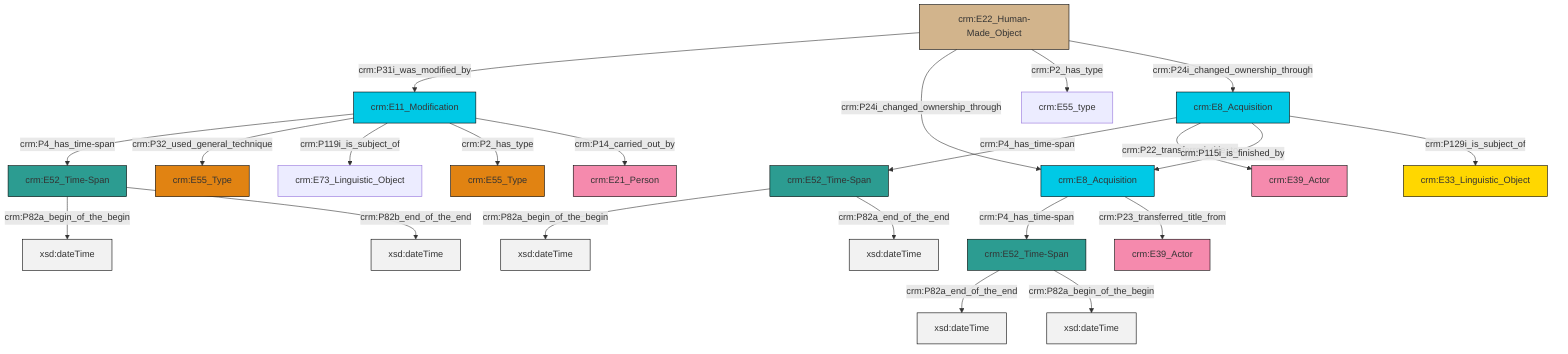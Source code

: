 graph TD
classDef Literal fill:#f2f2f2,stroke:#000000;
classDef CRM_Entity fill:#FFFFFF,stroke:#000000;
classDef Temporal_Entity fill:#00C9E6, stroke:#000000;
classDef Type fill:#E18312, stroke:#000000;
classDef Time-Span fill:#2C9C91, stroke:#000000;
classDef Appellation fill:#FFEB7F, stroke:#000000;
classDef Place fill:#008836, stroke:#000000;
classDef Persistent_Item fill:#B266B2, stroke:#000000;
classDef Conceptual_Object fill:#FFD700, stroke:#000000;
classDef Physical_Thing fill:#D2B48C, stroke:#000000;
classDef Actor fill:#f58aad, stroke:#000000;
classDef PC_Classes fill:#4ce600, stroke:#000000;
classDef Multi fill:#cccccc,stroke:#000000;

2["crm:E52_Time-Span"]:::Time-Span -->|crm:P82a_end_of_the_end| 3[xsd:dateTime]:::Literal
4["crm:E22_Human-Made_Object"]:::Physical_Thing -->|crm:P31i_was_modified_by| 5["crm:E11_Modification"]:::Temporal_Entity
6["crm:E52_Time-Span"]:::Time-Span -->|crm:P82a_begin_of_the_begin| 7[xsd:dateTime]:::Literal
11["crm:E8_Acquisition"]:::Temporal_Entity -->|crm:P4_has_time-span| 6["crm:E52_Time-Span"]:::Time-Span
12["crm:E8_Acquisition"]:::Temporal_Entity -->|crm:P4_has_time-span| 2["crm:E52_Time-Span"]:::Time-Span
5["crm:E11_Modification"]:::Temporal_Entity -->|crm:P4_has_time-span| 13["crm:E52_Time-Span"]:::Time-Span
13["crm:E52_Time-Span"]:::Time-Span -->|crm:P82a_begin_of_the_begin| 14[xsd:dateTime]:::Literal
6["crm:E52_Time-Span"]:::Time-Span -->|crm:P82a_end_of_the_end| 15[xsd:dateTime]:::Literal
5["crm:E11_Modification"]:::Temporal_Entity -->|crm:P32_used_general_technique| 18["crm:E55_Type"]:::Type
11["crm:E8_Acquisition"]:::Temporal_Entity -->|crm:P22_transferred_title_to| 16["crm:E39_Actor"]:::Actor
12["crm:E8_Acquisition"]:::Temporal_Entity -->|crm:P23_transferred_title_from| 20["crm:E39_Actor"]:::Actor
4["crm:E22_Human-Made_Object"]:::Physical_Thing -->|crm:P24i_changed_ownership_through| 12["crm:E8_Acquisition"]:::Temporal_Entity
11["crm:E8_Acquisition"]:::Temporal_Entity -->|crm:P115i_is_finished_by| 12["crm:E8_Acquisition"]:::Temporal_Entity
4["crm:E22_Human-Made_Object"]:::Physical_Thing -->|crm:P2_has_type| 22["crm:E55_type"]:::Default
5["crm:E11_Modification"]:::Temporal_Entity -->|crm:P119i_is_subject_of| 0["crm:E73_Linguistic_Object"]:::Default
2["crm:E52_Time-Span"]:::Time-Span -->|crm:P82a_begin_of_the_begin| 30[xsd:dateTime]:::Literal
4["crm:E22_Human-Made_Object"]:::Physical_Thing -->|crm:P24i_changed_ownership_through| 11["crm:E8_Acquisition"]:::Temporal_Entity
11["crm:E8_Acquisition"]:::Temporal_Entity -->|crm:P129i_is_subject_of| 8["crm:E33_Linguistic_Object"]:::Conceptual_Object
5["crm:E11_Modification"]:::Temporal_Entity -->|crm:P2_has_type| 24["crm:E55_Type"]:::Type
5["crm:E11_Modification"]:::Temporal_Entity -->|crm:P14_carried_out_by| 31["crm:E21_Person"]:::Actor
13["crm:E52_Time-Span"]:::Time-Span -->|crm:P82b_end_of_the_end| 35[xsd:dateTime]:::Literal